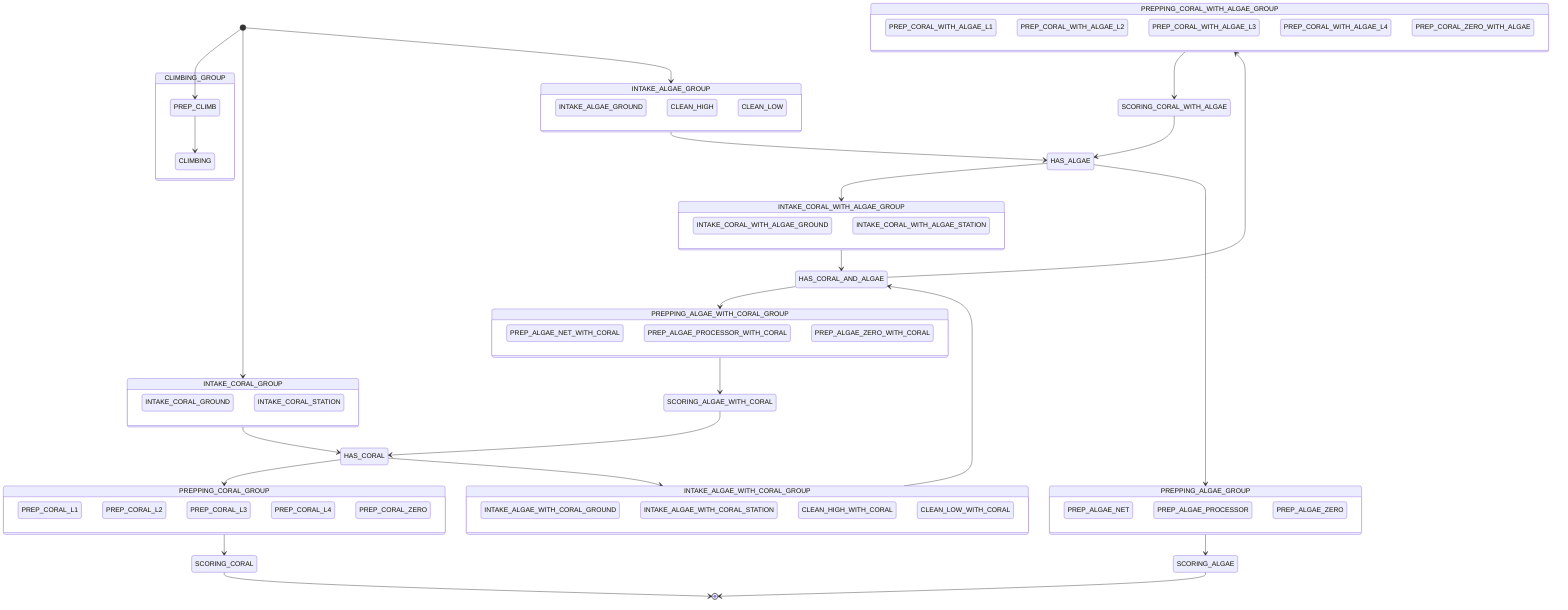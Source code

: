stateDiagram-v2
  %% direction LR

  state CLIMBING_GROUP {
      PREP_CLIMB
      CLIMBING
  }

  state PREPPING_CORAL_GROUP {
      PREP_CORAL_L1
      PREP_CORAL_L2
      PREP_CORAL_L3
      PREP_CORAL_L4
      PREP_CORAL_ZERO
  }
  state PREPPING_CORAL_WITH_ALGAE_GROUP {
      PREP_CORAL_WITH_ALGAE_L1
      PREP_CORAL_WITH_ALGAE_L2
      PREP_CORAL_WITH_ALGAE_L3
      PREP_CORAL_WITH_ALGAE_L4
      PREP_CORAL_ZERO_WITH_ALGAE
  }
  state PREPPING_ALGAE_GROUP {
      PREP_ALGAE_NET
      PREP_ALGAE_PROCESSOR
      PREP_ALGAE_ZERO
  }
  state PREPPING_ALGAE_WITH_CORAL_GROUP {
      PREP_ALGAE_NET_WITH_CORAL
      PREP_ALGAE_PROCESSOR_WITH_CORAL
      PREP_ALGAE_ZERO_WITH_CORAL
  }

  state INTAKE_CORAL_GROUP {
      INTAKE_CORAL_GROUND
      INTAKE_CORAL_STATION
  }

  state INTAKE_ALGAE_GROUP {
      INTAKE_ALGAE_GROUND
      CLEAN_HIGH
      CLEAN_LOW
  }

  state INTAKE_CORAL_WITH_ALGAE_GROUP {
      INTAKE_CORAL_WITH_ALGAE_GROUND
      INTAKE_CORAL_WITH_ALGAE_STATION
  }
  
  state INTAKE_ALGAE_WITH_CORAL_GROUP {
      INTAKE_ALGAE_WITH_CORAL_GROUND
      INTAKE_ALGAE_WITH_CORAL_STATION
      CLEAN_HIGH_WITH_CORAL
      CLEAN_LOW_WITH_CORAL
  }

  HAS_CORAL
  HAS_ALGAE
  HAS_CORAL_AND_ALGAE
  SCORING_CORAL
  SCORING_CORAL_WITH_ALGAE
  SCORING_ALGAE
  SCORING_ALGAE_WITH_CORAL
 
  %% [*] - REPRESENTS NONE (starting and end)
  [*] --> INTAKE_CORAL_GROUP
  [*] --> INTAKE_ALGAE_GROUP
  [*] --> PREP_CLIMB
  %% INTAKING
  INTAKE_CORAL_GROUP --> HAS_CORAL
  INTAKE_ALGAE_GROUP --> HAS_ALGAE
  INTAKE_CORAL_WITH_ALGAE_GROUP --> HAS_CORAL_AND_ALGAE
  INTAKE_ALGAE_WITH_CORAL_GROUP --> HAS_CORAL_AND_ALGAE
  %% HAS SCORING ELEMENT
  HAS_CORAL --> PREPPING_CORAL_GROUP
  HAS_CORAL --> INTAKE_ALGAE_WITH_CORAL_GROUP
  HAS_ALGAE --> INTAKE_CORAL_WITH_ALGAE_GROUP
  HAS_ALGAE --> PREPPING_ALGAE_GROUP
  HAS_CORAL_AND_ALGAE --> PREPPING_CORAL_WITH_ALGAE_GROUP
  HAS_CORAL_AND_ALGAE --> PREPPING_ALGAE_WITH_CORAL_GROUP
  %% PREPPING
  PREPPING_CORAL_GROUP --> SCORING_CORAL
  PREPPING_CORAL_WITH_ALGAE_GROUP --> SCORING_CORAL_WITH_ALGAE
  PREPPING_ALGAE_GROUP --> SCORING_ALGAE
  PREPPING_ALGAE_WITH_CORAL_GROUP --> SCORING_ALGAE_WITH_CORAL
  %% CLIMBING
  PREP_CLIMB --> CLIMBING
  %% SCORING
  SCORING_CORAL --> [*]
  SCORING_ALGAE --> [*]
  SCORING_CORAL_WITH_ALGAE --> HAS_ALGAE
  SCORING_ALGAE_WITH_CORAL --> HAS_CORAL